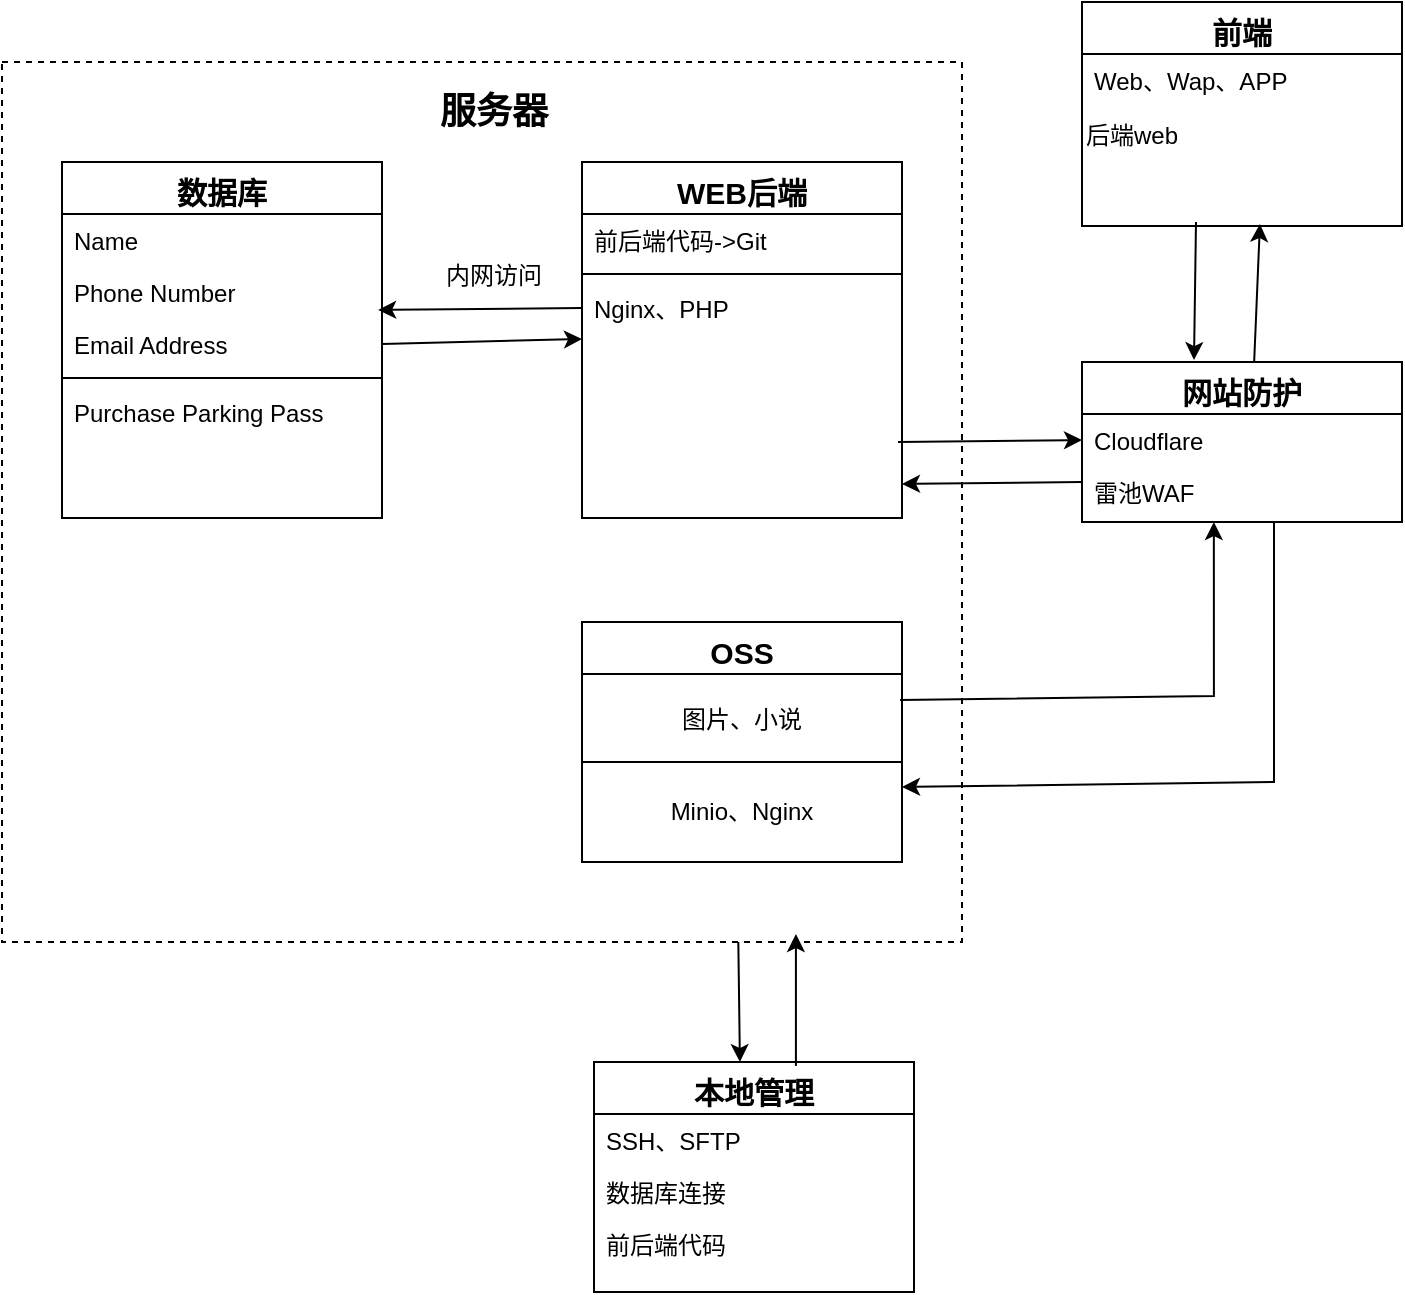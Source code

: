 <mxfile version="26.0.16">
  <diagram id="C5RBs43oDa-KdzZeNtuy" name="Page-1">
    <mxGraphModel dx="1434" dy="746" grid="1" gridSize="10" guides="1" tooltips="1" connect="1" arrows="1" fold="1" page="1" pageScale="1" pageWidth="827" pageHeight="1169" math="0" shadow="0">
      <root>
        <mxCell id="WIyWlLk6GJQsqaUBKTNV-0" />
        <mxCell id="WIyWlLk6GJQsqaUBKTNV-1" parent="WIyWlLk6GJQsqaUBKTNV-0" />
        <mxCell id="CEnrOsLadjxDU1hAgpkI-2" value="" style="rounded=0;whiteSpace=wrap;html=1;fillColor=none;dashed=1;" parent="WIyWlLk6GJQsqaUBKTNV-1" vertex="1">
          <mxGeometry x="64" y="120" width="480" height="440" as="geometry" />
        </mxCell>
        <mxCell id="zkfFHV4jXpPFQw0GAbJ--0" value="WEB后端" style="swimlane;fontStyle=1;align=center;verticalAlign=top;childLayout=stackLayout;horizontal=1;startSize=26;horizontalStack=0;resizeParent=1;resizeLast=0;collapsible=1;marginBottom=0;rounded=0;shadow=0;strokeWidth=1;fontSize=15;" parent="WIyWlLk6GJQsqaUBKTNV-1" vertex="1">
          <mxGeometry x="354" y="170" width="160" height="178" as="geometry">
            <mxRectangle x="230" y="140" width="160" height="26" as="alternateBounds" />
          </mxGeometry>
        </mxCell>
        <mxCell id="zkfFHV4jXpPFQw0GAbJ--1" value="前后端代码-&gt;Git" style="text;align=left;verticalAlign=top;spacingLeft=4;spacingRight=4;overflow=hidden;rotatable=0;points=[[0,0.5],[1,0.5]];portConstraint=eastwest;" parent="zkfFHV4jXpPFQw0GAbJ--0" vertex="1">
          <mxGeometry y="26" width="160" height="26" as="geometry" />
        </mxCell>
        <mxCell id="zkfFHV4jXpPFQw0GAbJ--4" value="" style="line;html=1;strokeWidth=1;align=left;verticalAlign=middle;spacingTop=-1;spacingLeft=3;spacingRight=3;rotatable=0;labelPosition=right;points=[];portConstraint=eastwest;" parent="zkfFHV4jXpPFQw0GAbJ--0" vertex="1">
          <mxGeometry y="52" width="160" height="8" as="geometry" />
        </mxCell>
        <mxCell id="zkfFHV4jXpPFQw0GAbJ--5" value="Nginx、PHP" style="text;align=left;verticalAlign=top;spacingLeft=4;spacingRight=4;overflow=hidden;rotatable=0;points=[[0,0.5],[1,0.5]];portConstraint=eastwest;" parent="zkfFHV4jXpPFQw0GAbJ--0" vertex="1">
          <mxGeometry y="60" width="160" height="26" as="geometry" />
        </mxCell>
        <mxCell id="zkfFHV4jXpPFQw0GAbJ--17" value="前端" style="swimlane;fontStyle=1;align=center;verticalAlign=top;childLayout=stackLayout;horizontal=1;startSize=26;horizontalStack=0;resizeParent=1;resizeLast=0;collapsible=1;marginBottom=0;rounded=0;shadow=0;strokeWidth=1;fontSize=15;" parent="WIyWlLk6GJQsqaUBKTNV-1" vertex="1">
          <mxGeometry x="604" y="90" width="160" height="112" as="geometry">
            <mxRectangle x="550" y="140" width="160" height="26" as="alternateBounds" />
          </mxGeometry>
        </mxCell>
        <mxCell id="zkfFHV4jXpPFQw0GAbJ--24" value="Web、Wap、APP" style="text;align=left;verticalAlign=top;spacingLeft=4;spacingRight=4;overflow=hidden;rotatable=0;points=[[0,0.5],[1,0.5]];portConstraint=eastwest;labelBorderColor=none;strokeColor=none;" parent="zkfFHV4jXpPFQw0GAbJ--17" vertex="1">
          <mxGeometry y="26" width="160" height="26" as="geometry" />
        </mxCell>
        <mxCell id="CEnrOsLadjxDU1hAgpkI-57" value="后端web" style="text;strokeColor=none;align=left;fillColor=none;html=1;verticalAlign=middle;whiteSpace=wrap;rounded=0;" parent="zkfFHV4jXpPFQw0GAbJ--17" vertex="1">
          <mxGeometry y="52" width="160" height="30" as="geometry" />
        </mxCell>
        <mxCell id="CEnrOsLadjxDU1hAgpkI-7" value="OSS" style="swimlane;fontStyle=1;align=center;verticalAlign=top;childLayout=stackLayout;horizontal=1;startSize=26;horizontalStack=0;resizeParent=1;resizeLast=0;collapsible=1;marginBottom=0;rounded=0;shadow=0;strokeWidth=1;fontSize=15;swimlaneLine=1;" parent="WIyWlLk6GJQsqaUBKTNV-1" vertex="1">
          <mxGeometry x="354" y="400" width="160" height="120" as="geometry">
            <mxRectangle x="230" y="140" width="160" height="26" as="alternateBounds" />
          </mxGeometry>
        </mxCell>
        <mxCell id="CEnrOsLadjxDU1hAgpkI-8" value="图片、小说" style="text;align=center;verticalAlign=middle;spacingLeft=4;spacingRight=4;overflow=hidden;rotatable=0;points=[[0,0.5],[1,0.5]];portConstraint=eastwest;fillColor=none;strokeColor=default;spacingTop=0;" parent="CEnrOsLadjxDU1hAgpkI-7" vertex="1">
          <mxGeometry y="26" width="160" height="44" as="geometry" />
        </mxCell>
        <mxCell id="CEnrOsLadjxDU1hAgpkI-19" value="" style="endArrow=none;html=1;rounded=0;entryX=1;entryY=1;entryDx=0;entryDy=0;exitX=0;exitY=1;exitDx=0;exitDy=0;" parent="CEnrOsLadjxDU1hAgpkI-7" source="CEnrOsLadjxDU1hAgpkI-14" target="CEnrOsLadjxDU1hAgpkI-14" edge="1">
          <mxGeometry width="50" height="50" relative="1" as="geometry">
            <mxPoint x="70" y="-20" as="sourcePoint" />
            <mxPoint x="120" y="-70" as="targetPoint" />
          </mxGeometry>
        </mxCell>
        <mxCell id="CEnrOsLadjxDU1hAgpkI-14" value="Minio、Nginx" style="text;strokeColor=none;align=center;fillColor=none;html=1;verticalAlign=middle;whiteSpace=wrap;rounded=0;" parent="CEnrOsLadjxDU1hAgpkI-7" vertex="1">
          <mxGeometry y="70" width="160" height="50" as="geometry" />
        </mxCell>
        <mxCell id="CEnrOsLadjxDU1hAgpkI-21" value="服务器" style="text;strokeColor=none;align=center;fillColor=none;html=1;verticalAlign=middle;whiteSpace=wrap;rounded=0;fontSize=18;fontStyle=1" parent="WIyWlLk6GJQsqaUBKTNV-1" vertex="1">
          <mxGeometry x="280" y="130" width="60" height="30" as="geometry" />
        </mxCell>
        <mxCell id="CEnrOsLadjxDU1hAgpkI-22" value="数据库" style="swimlane;fontStyle=1;align=center;verticalAlign=top;childLayout=stackLayout;horizontal=1;startSize=26;horizontalStack=0;resizeParent=1;resizeLast=0;collapsible=1;marginBottom=0;rounded=0;shadow=0;strokeWidth=1;fontSize=15;" parent="WIyWlLk6GJQsqaUBKTNV-1" vertex="1">
          <mxGeometry x="94" y="170" width="160" height="178" as="geometry">
            <mxRectangle x="230" y="140" width="160" height="26" as="alternateBounds" />
          </mxGeometry>
        </mxCell>
        <mxCell id="CEnrOsLadjxDU1hAgpkI-23" value="Name" style="text;align=left;verticalAlign=top;spacingLeft=4;spacingRight=4;overflow=hidden;rotatable=0;points=[[0,0.5],[1,0.5]];portConstraint=eastwest;" parent="CEnrOsLadjxDU1hAgpkI-22" vertex="1">
          <mxGeometry y="26" width="160" height="26" as="geometry" />
        </mxCell>
        <mxCell id="CEnrOsLadjxDU1hAgpkI-24" value="Phone Number" style="text;align=left;verticalAlign=top;spacingLeft=4;spacingRight=4;overflow=hidden;rotatable=0;points=[[0,0.5],[1,0.5]];portConstraint=eastwest;rounded=0;shadow=0;html=0;" parent="CEnrOsLadjxDU1hAgpkI-22" vertex="1">
          <mxGeometry y="52" width="160" height="26" as="geometry" />
        </mxCell>
        <mxCell id="CEnrOsLadjxDU1hAgpkI-25" value="Email Address" style="text;align=left;verticalAlign=top;spacingLeft=4;spacingRight=4;overflow=hidden;rotatable=0;points=[[0,0.5],[1,0.5]];portConstraint=eastwest;rounded=0;shadow=0;html=0;" parent="CEnrOsLadjxDU1hAgpkI-22" vertex="1">
          <mxGeometry y="78" width="160" height="26" as="geometry" />
        </mxCell>
        <mxCell id="CEnrOsLadjxDU1hAgpkI-26" value="" style="line;html=1;strokeWidth=1;align=left;verticalAlign=middle;spacingTop=-1;spacingLeft=3;spacingRight=3;rotatable=0;labelPosition=right;points=[];portConstraint=eastwest;" parent="CEnrOsLadjxDU1hAgpkI-22" vertex="1">
          <mxGeometry y="104" width="160" height="8" as="geometry" />
        </mxCell>
        <mxCell id="CEnrOsLadjxDU1hAgpkI-27" value="Purchase Parking Pass" style="text;align=left;verticalAlign=top;spacingLeft=4;spacingRight=4;overflow=hidden;rotatable=0;points=[[0,0.5],[1,0.5]];portConstraint=eastwest;" parent="CEnrOsLadjxDU1hAgpkI-22" vertex="1">
          <mxGeometry y="112" width="160" height="26" as="geometry" />
        </mxCell>
        <mxCell id="CEnrOsLadjxDU1hAgpkI-28" value="" style="endArrow=classic;html=1;rounded=0;entryX=0;entryY=0.5;entryDx=0;entryDy=0;exitX=1;exitY=0.5;exitDx=0;exitDy=0;" parent="WIyWlLk6GJQsqaUBKTNV-1" source="CEnrOsLadjxDU1hAgpkI-25" edge="1">
          <mxGeometry width="50" height="50" relative="1" as="geometry">
            <mxPoint x="244" y="258.5" as="sourcePoint" />
            <mxPoint x="354" y="258.5" as="targetPoint" />
          </mxGeometry>
        </mxCell>
        <mxCell id="CEnrOsLadjxDU1hAgpkI-29" value="" style="endArrow=classic;html=1;rounded=0;entryX=0.988;entryY=0.846;entryDx=0;entryDy=0;exitX=0;exitY=0.5;exitDx=0;exitDy=0;entryPerimeter=0;" parent="WIyWlLk6GJQsqaUBKTNV-1" source="zkfFHV4jXpPFQw0GAbJ--5" target="CEnrOsLadjxDU1hAgpkI-24" edge="1">
          <mxGeometry width="50" height="50" relative="1" as="geometry">
            <mxPoint x="249" y="360" as="sourcePoint" />
            <mxPoint x="359" y="360" as="targetPoint" />
          </mxGeometry>
        </mxCell>
        <mxCell id="CEnrOsLadjxDU1hAgpkI-30" value="" style="endArrow=classic;html=1;rounded=0;entryX=0.994;entryY=0.962;entryDx=0;entryDy=0;entryPerimeter=0;exitX=-0.006;exitY=0.231;exitDx=0;exitDy=0;exitPerimeter=0;" parent="WIyWlLk6GJQsqaUBKTNV-1" edge="1">
          <mxGeometry width="50" height="50" relative="1" as="geometry">
            <mxPoint x="604" y="329.996" as="sourcePoint" />
            <mxPoint x="514" y="331.002" as="targetPoint" />
          </mxGeometry>
        </mxCell>
        <mxCell id="CEnrOsLadjxDU1hAgpkI-44" value="网站防护" style="swimlane;fontStyle=1;align=center;verticalAlign=top;childLayout=stackLayout;horizontal=1;startSize=26;horizontalStack=0;resizeParent=1;resizeLast=0;collapsible=1;marginBottom=0;rounded=0;shadow=0;strokeWidth=1;fontSize=15;" parent="WIyWlLk6GJQsqaUBKTNV-1" vertex="1">
          <mxGeometry x="604" y="270" width="160" height="80" as="geometry">
            <mxRectangle x="230" y="140" width="160" height="26" as="alternateBounds" />
          </mxGeometry>
        </mxCell>
        <mxCell id="CEnrOsLadjxDU1hAgpkI-45" value="Cloudflare" style="text;align=left;verticalAlign=top;spacingLeft=4;spacingRight=4;overflow=hidden;rotatable=0;points=[[0,0.5],[1,0.5]];portConstraint=eastwest;" parent="CEnrOsLadjxDU1hAgpkI-44" vertex="1">
          <mxGeometry y="26" width="160" height="26" as="geometry" />
        </mxCell>
        <mxCell id="CEnrOsLadjxDU1hAgpkI-46" value="雷池WAF" style="text;align=left;verticalAlign=top;spacingLeft=4;spacingRight=4;overflow=hidden;rotatable=0;points=[[0,0.5],[1,0.5]];portConstraint=eastwest;rounded=0;shadow=0;html=0;" parent="CEnrOsLadjxDU1hAgpkI-44" vertex="1">
          <mxGeometry y="52" width="160" height="26" as="geometry" />
        </mxCell>
        <mxCell id="CEnrOsLadjxDU1hAgpkI-50" value="本地管理" style="swimlane;fontStyle=1;align=center;verticalAlign=top;childLayout=stackLayout;horizontal=1;startSize=26;horizontalStack=0;resizeParent=1;resizeLast=0;collapsible=1;marginBottom=0;rounded=0;shadow=0;strokeWidth=1;fontSize=15;" parent="WIyWlLk6GJQsqaUBKTNV-1" vertex="1">
          <mxGeometry x="360" y="620" width="160" height="115" as="geometry">
            <mxRectangle x="430" y="650" width="160" height="26" as="alternateBounds" />
          </mxGeometry>
        </mxCell>
        <mxCell id="CEnrOsLadjxDU1hAgpkI-51" value="SSH、SFTP" style="text;align=left;verticalAlign=top;spacingLeft=4;spacingRight=4;overflow=hidden;rotatable=0;points=[[0,0.5],[1,0.5]];portConstraint=eastwest;" parent="CEnrOsLadjxDU1hAgpkI-50" vertex="1">
          <mxGeometry y="26" width="160" height="26" as="geometry" />
        </mxCell>
        <mxCell id="CEnrOsLadjxDU1hAgpkI-52" value="数据库连接" style="text;align=left;verticalAlign=top;spacingLeft=4;spacingRight=4;overflow=hidden;rotatable=0;points=[[0,0.5],[1,0.5]];portConstraint=eastwest;rounded=0;shadow=0;html=0;" parent="CEnrOsLadjxDU1hAgpkI-50" vertex="1">
          <mxGeometry y="52" width="160" height="26" as="geometry" />
        </mxCell>
        <mxCell id="CEnrOsLadjxDU1hAgpkI-53" value="前后端代码" style="text;align=left;verticalAlign=top;spacingLeft=4;spacingRight=4;overflow=hidden;rotatable=0;points=[[0,0.5],[1,0.5]];portConstraint=eastwest;rounded=0;shadow=0;html=0;" parent="CEnrOsLadjxDU1hAgpkI-50" vertex="1">
          <mxGeometry y="78" width="160" height="26" as="geometry" />
        </mxCell>
        <mxCell id="CEnrOsLadjxDU1hAgpkI-58" value="" style="endArrow=classic;html=1;rounded=0;entryX=0;entryY=0.5;entryDx=0;entryDy=0;" parent="WIyWlLk6GJQsqaUBKTNV-1" target="CEnrOsLadjxDU1hAgpkI-45" edge="1">
          <mxGeometry width="50" height="50" relative="1" as="geometry">
            <mxPoint x="512" y="310" as="sourcePoint" />
            <mxPoint x="610" y="302" as="targetPoint" />
          </mxGeometry>
        </mxCell>
        <mxCell id="CEnrOsLadjxDU1hAgpkI-59" value="" style="endArrow=classic;html=1;rounded=0;entryX=0.35;entryY=-0.012;entryDx=0;entryDy=0;entryPerimeter=0;" parent="WIyWlLk6GJQsqaUBKTNV-1" target="CEnrOsLadjxDU1hAgpkI-44" edge="1">
          <mxGeometry width="50" height="50" relative="1" as="geometry">
            <mxPoint x="661" y="200" as="sourcePoint" />
            <mxPoint x="614" y="319" as="targetPoint" />
          </mxGeometry>
        </mxCell>
        <mxCell id="CEnrOsLadjxDU1hAgpkI-60" value="" style="endArrow=classic;html=1;rounded=0;exitX=0.663;exitY=0.038;exitDx=0;exitDy=0;exitPerimeter=0;entryX=0.556;entryY=0.967;entryDx=0;entryDy=0;entryPerimeter=0;" parent="WIyWlLk6GJQsqaUBKTNV-1" edge="1">
          <mxGeometry width="50" height="50" relative="1" as="geometry">
            <mxPoint x="690.08" y="270.0" as="sourcePoint" />
            <mxPoint x="692.96" y="201.01" as="targetPoint" />
          </mxGeometry>
        </mxCell>
        <mxCell id="G7mY5Zc1YBL63ZNmaiE1-0" value="" style="endArrow=classic;html=1;rounded=0;entryX=0.556;entryY=1.192;entryDx=0;entryDy=0;entryPerimeter=0;exitX=0.994;exitY=0.295;exitDx=0;exitDy=0;exitPerimeter=0;" edge="1" parent="WIyWlLk6GJQsqaUBKTNV-1" source="CEnrOsLadjxDU1hAgpkI-8">
          <mxGeometry width="50" height="50" relative="1" as="geometry">
            <mxPoint x="520" y="439" as="sourcePoint" />
            <mxPoint x="669.92" y="350.002" as="targetPoint" />
            <Array as="points">
              <mxPoint x="669.96" y="437.01" />
            </Array>
          </mxGeometry>
        </mxCell>
        <mxCell id="G7mY5Zc1YBL63ZNmaiE1-2" value="" style="endArrow=classic;html=1;rounded=0;entryX=1;entryY=0.25;entryDx=0;entryDy=0;" edge="1" parent="WIyWlLk6GJQsqaUBKTNV-1" target="CEnrOsLadjxDU1hAgpkI-14">
          <mxGeometry width="50" height="50" relative="1" as="geometry">
            <mxPoint x="700" y="350" as="sourcePoint" />
            <mxPoint x="650" y="480" as="targetPoint" />
            <Array as="points">
              <mxPoint x="700" y="480" />
            </Array>
          </mxGeometry>
        </mxCell>
        <mxCell id="G7mY5Zc1YBL63ZNmaiE1-5" value="内网访问" style="text;strokeColor=none;align=center;fillColor=none;html=1;verticalAlign=middle;whiteSpace=wrap;rounded=0;" vertex="1" parent="WIyWlLk6GJQsqaUBKTNV-1">
          <mxGeometry x="280" y="212" width="60" height="30" as="geometry" />
        </mxCell>
        <mxCell id="G7mY5Zc1YBL63ZNmaiE1-6" value="" style="endArrow=classic;html=1;rounded=0;exitX=0.631;exitY=0.017;exitDx=0;exitDy=0;exitPerimeter=0;entryX=0.827;entryY=0.991;entryDx=0;entryDy=0;entryPerimeter=0;" edge="1" parent="WIyWlLk6GJQsqaUBKTNV-1" source="CEnrOsLadjxDU1hAgpkI-50" target="CEnrOsLadjxDU1hAgpkI-2">
          <mxGeometry width="50" height="50" relative="1" as="geometry">
            <mxPoint x="390" y="510" as="sourcePoint" />
            <mxPoint x="440" y="460" as="targetPoint" />
          </mxGeometry>
        </mxCell>
        <mxCell id="G7mY5Zc1YBL63ZNmaiE1-7" value="" style="endArrow=classic;html=1;rounded=0;exitX=0.767;exitY=1;exitDx=0;exitDy=0;exitPerimeter=0;entryX=0.456;entryY=0;entryDx=0;entryDy=0;entryPerimeter=0;" edge="1" parent="WIyWlLk6GJQsqaUBKTNV-1" source="CEnrOsLadjxDU1hAgpkI-2" target="CEnrOsLadjxDU1hAgpkI-50">
          <mxGeometry width="50" height="50" relative="1" as="geometry">
            <mxPoint x="471" y="632" as="sourcePoint" />
            <mxPoint x="471" y="566" as="targetPoint" />
          </mxGeometry>
        </mxCell>
      </root>
    </mxGraphModel>
  </diagram>
</mxfile>
